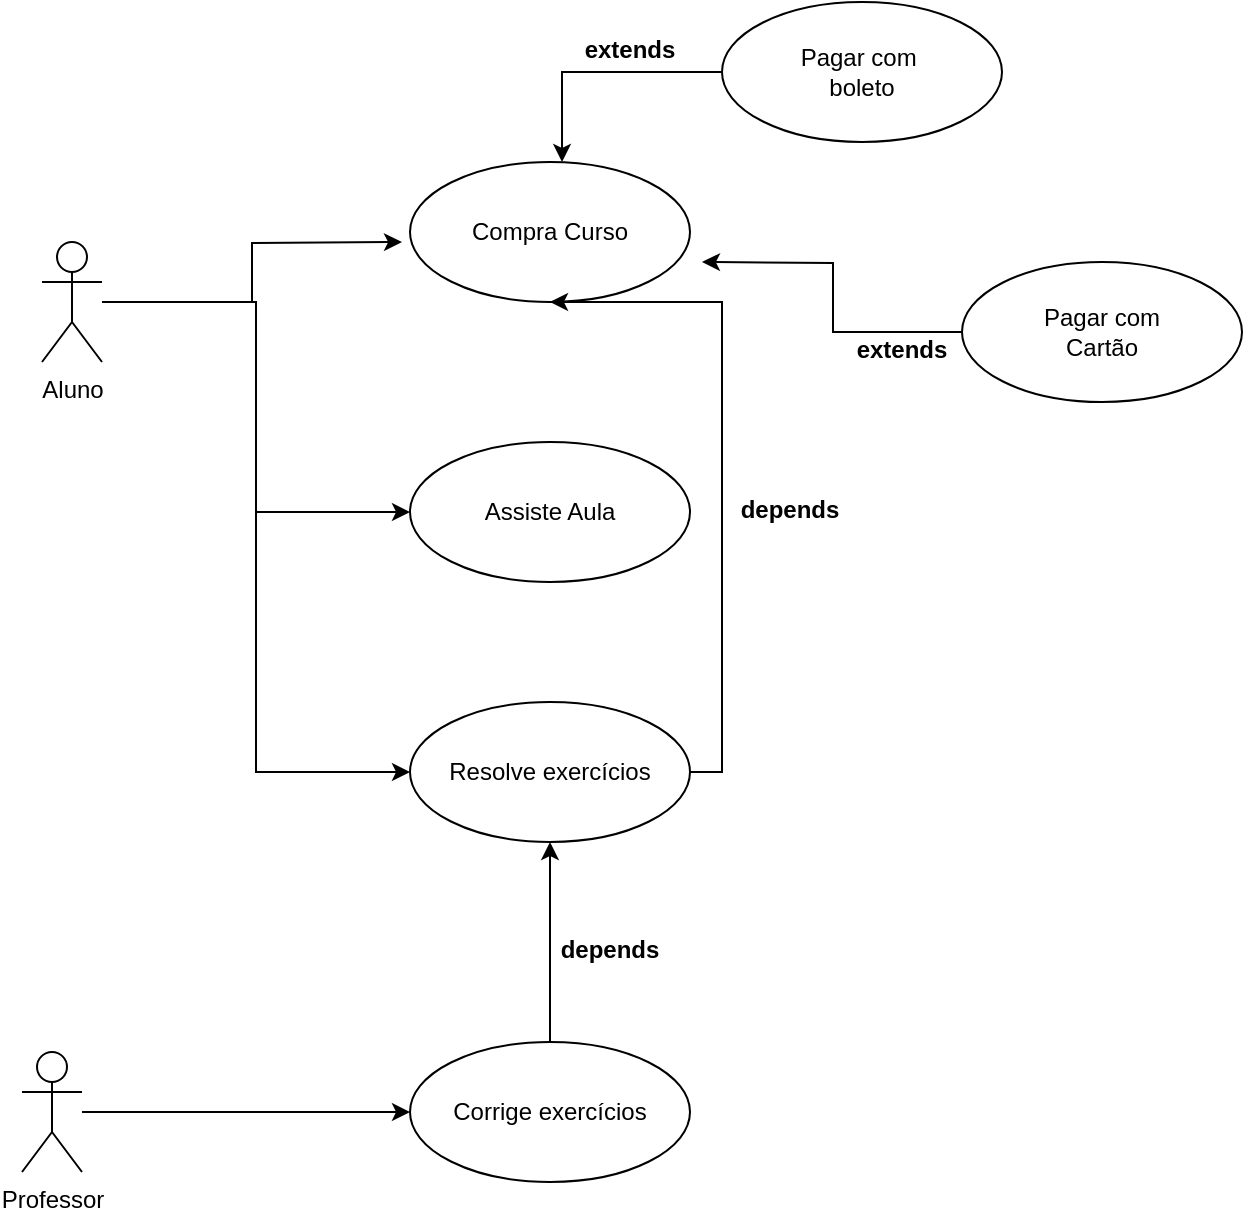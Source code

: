<mxfile version="13.9.3" type="github">
  <diagram id="6NinP_G1KahweJKkB07a" name="Page-1">
    <mxGraphModel dx="1483" dy="829" grid="1" gridSize="10" guides="1" tooltips="1" connect="1" arrows="1" fold="1" page="1" pageScale="1" pageWidth="827" pageHeight="1169" math="0" shadow="0">
      <root>
        <mxCell id="0" />
        <mxCell id="1" parent="0" />
        <mxCell id="aBkmDB3x3RgzqmYq8ZZB-3" style="edgeStyle=orthogonalEdgeStyle;rounded=0;orthogonalLoop=1;jettySize=auto;html=1;" edge="1" parent="1" source="aBkmDB3x3RgzqmYq8ZZB-1">
          <mxGeometry relative="1" as="geometry">
            <mxPoint x="340" y="140" as="targetPoint" />
          </mxGeometry>
        </mxCell>
        <mxCell id="aBkmDB3x3RgzqmYq8ZZB-11" style="edgeStyle=orthogonalEdgeStyle;rounded=0;orthogonalLoop=1;jettySize=auto;html=1;entryX=0;entryY=0.5;entryDx=0;entryDy=0;" edge="1" parent="1" source="aBkmDB3x3RgzqmYq8ZZB-1" target="aBkmDB3x3RgzqmYq8ZZB-10">
          <mxGeometry relative="1" as="geometry" />
        </mxCell>
        <mxCell id="aBkmDB3x3RgzqmYq8ZZB-13" style="edgeStyle=orthogonalEdgeStyle;rounded=0;orthogonalLoop=1;jettySize=auto;html=1;entryX=0;entryY=0.5;entryDx=0;entryDy=0;" edge="1" parent="1" source="aBkmDB3x3RgzqmYq8ZZB-1" target="aBkmDB3x3RgzqmYq8ZZB-12">
          <mxGeometry relative="1" as="geometry" />
        </mxCell>
        <mxCell id="aBkmDB3x3RgzqmYq8ZZB-1" value="Aluno" style="shape=umlActor;verticalLabelPosition=bottom;verticalAlign=top;html=1;" vertex="1" parent="1">
          <mxGeometry x="160" y="140" width="30" height="60" as="geometry" />
        </mxCell>
        <mxCell id="aBkmDB3x3RgzqmYq8ZZB-2" value="Compra Curso" style="ellipse;whiteSpace=wrap;html=1;" vertex="1" parent="1">
          <mxGeometry x="344" y="100" width="140" height="70" as="geometry" />
        </mxCell>
        <mxCell id="aBkmDB3x3RgzqmYq8ZZB-7" style="edgeStyle=orthogonalEdgeStyle;rounded=0;orthogonalLoop=1;jettySize=auto;html=1;entryX=0.543;entryY=0;entryDx=0;entryDy=0;entryPerimeter=0;" edge="1" parent="1" source="aBkmDB3x3RgzqmYq8ZZB-4" target="aBkmDB3x3RgzqmYq8ZZB-2">
          <mxGeometry relative="1" as="geometry" />
        </mxCell>
        <mxCell id="aBkmDB3x3RgzqmYq8ZZB-4" value="Pagar com&amp;nbsp;&lt;br&gt;boleto" style="ellipse;whiteSpace=wrap;html=1;" vertex="1" parent="1">
          <mxGeometry x="500" y="20" width="140" height="70" as="geometry" />
        </mxCell>
        <mxCell id="aBkmDB3x3RgzqmYq8ZZB-6" style="edgeStyle=orthogonalEdgeStyle;rounded=0;orthogonalLoop=1;jettySize=auto;html=1;" edge="1" parent="1" source="aBkmDB3x3RgzqmYq8ZZB-5">
          <mxGeometry relative="1" as="geometry">
            <mxPoint x="490" y="150" as="targetPoint" />
          </mxGeometry>
        </mxCell>
        <mxCell id="aBkmDB3x3RgzqmYq8ZZB-5" value="Pagar com&lt;br&gt;Cartão" style="ellipse;whiteSpace=wrap;html=1;" vertex="1" parent="1">
          <mxGeometry x="620" y="150" width="140" height="70" as="geometry" />
        </mxCell>
        <mxCell id="aBkmDB3x3RgzqmYq8ZZB-8" value="extends" style="text;align=center;fontStyle=1;verticalAlign=middle;spacingLeft=3;spacingRight=3;strokeColor=none;rotatable=0;points=[[0,0.5],[1,0.5]];portConstraint=eastwest;" vertex="1" parent="1">
          <mxGeometry x="414" y="30" width="80" height="26" as="geometry" />
        </mxCell>
        <mxCell id="aBkmDB3x3RgzqmYq8ZZB-9" value="extends" style="text;align=center;fontStyle=1;verticalAlign=middle;spacingLeft=3;spacingRight=3;strokeColor=none;rotatable=0;points=[[0,0.5],[1,0.5]];portConstraint=eastwest;" vertex="1" parent="1">
          <mxGeometry x="550" y="180" width="80" height="26" as="geometry" />
        </mxCell>
        <mxCell id="aBkmDB3x3RgzqmYq8ZZB-10" value="Assiste Aula" style="ellipse;whiteSpace=wrap;html=1;" vertex="1" parent="1">
          <mxGeometry x="344" y="240" width="140" height="70" as="geometry" />
        </mxCell>
        <mxCell id="aBkmDB3x3RgzqmYq8ZZB-14" style="edgeStyle=orthogonalEdgeStyle;rounded=0;orthogonalLoop=1;jettySize=auto;html=1;entryX=0.5;entryY=1;entryDx=0;entryDy=0;" edge="1" parent="1" source="aBkmDB3x3RgzqmYq8ZZB-12" target="aBkmDB3x3RgzqmYq8ZZB-2">
          <mxGeometry relative="1" as="geometry">
            <Array as="points">
              <mxPoint x="500" y="405" />
              <mxPoint x="500" y="170" />
            </Array>
          </mxGeometry>
        </mxCell>
        <mxCell id="aBkmDB3x3RgzqmYq8ZZB-12" value="Resolve exercícios" style="ellipse;whiteSpace=wrap;html=1;" vertex="1" parent="1">
          <mxGeometry x="344" y="370" width="140" height="70" as="geometry" />
        </mxCell>
        <mxCell id="aBkmDB3x3RgzqmYq8ZZB-15" value="depends" style="text;align=center;fontStyle=1;verticalAlign=middle;spacingLeft=3;spacingRight=3;strokeColor=none;rotatable=0;points=[[0,0.5],[1,0.5]];portConstraint=eastwest;" vertex="1" parent="1">
          <mxGeometry x="494" y="260" width="80" height="26" as="geometry" />
        </mxCell>
        <mxCell id="aBkmDB3x3RgzqmYq8ZZB-21" style="edgeStyle=orthogonalEdgeStyle;rounded=0;orthogonalLoop=1;jettySize=auto;html=1;entryX=0;entryY=0.5;entryDx=0;entryDy=0;" edge="1" parent="1" source="aBkmDB3x3RgzqmYq8ZZB-16" target="aBkmDB3x3RgzqmYq8ZZB-20">
          <mxGeometry relative="1" as="geometry" />
        </mxCell>
        <mxCell id="aBkmDB3x3RgzqmYq8ZZB-16" value="Professor" style="shape=umlActor;verticalLabelPosition=bottom;verticalAlign=top;html=1;" vertex="1" parent="1">
          <mxGeometry x="150" y="545" width="30" height="60" as="geometry" />
        </mxCell>
        <mxCell id="aBkmDB3x3RgzqmYq8ZZB-22" style="edgeStyle=orthogonalEdgeStyle;rounded=0;orthogonalLoop=1;jettySize=auto;html=1;entryX=0.5;entryY=1;entryDx=0;entryDy=0;" edge="1" parent="1" source="aBkmDB3x3RgzqmYq8ZZB-20" target="aBkmDB3x3RgzqmYq8ZZB-12">
          <mxGeometry relative="1" as="geometry" />
        </mxCell>
        <mxCell id="aBkmDB3x3RgzqmYq8ZZB-20" value="Corrige exercícios" style="ellipse;whiteSpace=wrap;html=1;" vertex="1" parent="1">
          <mxGeometry x="344" y="540" width="140" height="70" as="geometry" />
        </mxCell>
        <mxCell id="aBkmDB3x3RgzqmYq8ZZB-23" value="depends" style="text;align=center;fontStyle=1;verticalAlign=middle;spacingLeft=3;spacingRight=3;strokeColor=none;rotatable=0;points=[[0,0.5],[1,0.5]];portConstraint=eastwest;" vertex="1" parent="1">
          <mxGeometry x="404" y="480" width="80" height="26" as="geometry" />
        </mxCell>
      </root>
    </mxGraphModel>
  </diagram>
</mxfile>
